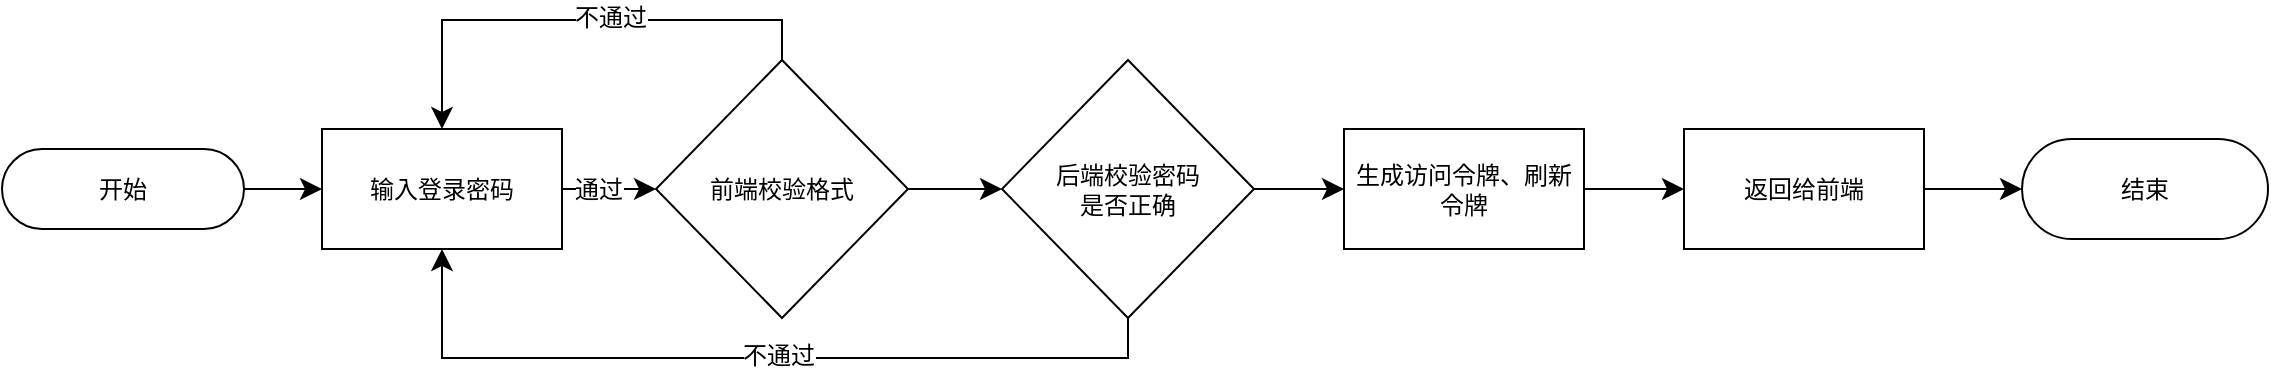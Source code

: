 <mxfile version="26.1.0">
  <diagram name="第 1 页" id="M4KpRr9EKxmZV-fE4hjS">
    <mxGraphModel dx="1014" dy="713" grid="1" gridSize="10" guides="1" tooltips="1" connect="1" arrows="1" fold="1" page="1" pageScale="1" pageWidth="827" pageHeight="1169" math="0" shadow="0">
      <root>
        <mxCell id="0" />
        <mxCell id="1" parent="0" />
        <mxCell id="rJWWysvKdObHL5cOJZoD-1" style="edgeStyle=none;curved=1;rounded=0;orthogonalLoop=1;jettySize=auto;html=1;fontSize=12;startSize=8;endSize=8;" edge="1" parent="1" source="WwEldn8JN8eeW2-9IUpF-1" target="WwEldn8JN8eeW2-9IUpF-2">
          <mxGeometry relative="1" as="geometry" />
        </mxCell>
        <mxCell id="WwEldn8JN8eeW2-9IUpF-1" value="开始" style="rounded=1;whiteSpace=wrap;html=1;arcSize=50;" parent="1" vertex="1">
          <mxGeometry x="60" y="304.5" width="121" height="40" as="geometry" />
        </mxCell>
        <mxCell id="rJWWysvKdObHL5cOJZoD-2" style="edgeStyle=none;curved=1;rounded=0;orthogonalLoop=1;jettySize=auto;html=1;entryX=0;entryY=0.5;entryDx=0;entryDy=0;fontSize=12;startSize=8;endSize=8;" edge="1" parent="1" source="WwEldn8JN8eeW2-9IUpF-2" target="WwEldn8JN8eeW2-9IUpF-6">
          <mxGeometry relative="1" as="geometry" />
        </mxCell>
        <mxCell id="rJWWysvKdObHL5cOJZoD-10" value="通过" style="edgeLabel;html=1;align=center;verticalAlign=middle;resizable=0;points=[];fontSize=12;" vertex="1" connectable="0" parent="rJWWysvKdObHL5cOJZoD-2">
          <mxGeometry x="-0.246" relative="1" as="geometry">
            <mxPoint as="offset" />
          </mxGeometry>
        </mxCell>
        <mxCell id="WwEldn8JN8eeW2-9IUpF-2" value="输入登录密码" style="rounded=0;whiteSpace=wrap;html=1;" parent="1" vertex="1">
          <mxGeometry x="220" y="294.5" width="120" height="60" as="geometry" />
        </mxCell>
        <mxCell id="rJWWysvKdObHL5cOJZoD-3" style="edgeStyle=none;curved=1;rounded=0;orthogonalLoop=1;jettySize=auto;html=1;entryX=0;entryY=0.5;entryDx=0;entryDy=0;fontSize=12;startSize=8;endSize=8;" edge="1" parent="1" source="WwEldn8JN8eeW2-9IUpF-6" target="rJWWysvKdObHL5cOJZoD-16">
          <mxGeometry relative="1" as="geometry">
            <mxPoint x="561" y="324.5" as="targetPoint" />
          </mxGeometry>
        </mxCell>
        <mxCell id="rJWWysvKdObHL5cOJZoD-9" style="edgeStyle=orthogonalEdgeStyle;rounded=0;orthogonalLoop=1;jettySize=auto;html=1;entryX=0.5;entryY=0;entryDx=0;entryDy=0;fontSize=12;startSize=8;endSize=8;exitX=0.5;exitY=0;exitDx=0;exitDy=0;" edge="1" parent="1" source="WwEldn8JN8eeW2-9IUpF-6" target="WwEldn8JN8eeW2-9IUpF-2">
          <mxGeometry relative="1" as="geometry">
            <mxPoint x="407.0" y="294.5" as="sourcePoint" />
            <mxPoint x="300" y="264.5" as="targetPoint" />
          </mxGeometry>
        </mxCell>
        <mxCell id="rJWWysvKdObHL5cOJZoD-11" value="不通过" style="edgeLabel;html=1;align=center;verticalAlign=middle;resizable=0;points=[];fontSize=12;" vertex="1" connectable="0" parent="rJWWysvKdObHL5cOJZoD-9">
          <mxGeometry x="-0.128" y="-1" relative="1" as="geometry">
            <mxPoint as="offset" />
          </mxGeometry>
        </mxCell>
        <mxCell id="WwEldn8JN8eeW2-9IUpF-6" value="前端校验格式" style="rhombus;whiteSpace=wrap;html=1;" parent="1" vertex="1">
          <mxGeometry x="387" y="260" width="126" height="129" as="geometry" />
        </mxCell>
        <mxCell id="rJWWysvKdObHL5cOJZoD-5" style="edgeStyle=none;curved=1;rounded=0;orthogonalLoop=1;jettySize=auto;html=1;entryX=0;entryY=0.5;entryDx=0;entryDy=0;fontSize=12;startSize=8;endSize=8;" edge="1" parent="1" source="WwEldn8JN8eeW2-9IUpF-13" target="WwEldn8JN8eeW2-9IUpF-14">
          <mxGeometry relative="1" as="geometry" />
        </mxCell>
        <mxCell id="WwEldn8JN8eeW2-9IUpF-13" value="生成访问令牌、刷新令牌" style="rounded=0;whiteSpace=wrap;html=1;" parent="1" vertex="1">
          <mxGeometry x="731" y="294.5" width="120" height="60" as="geometry" />
        </mxCell>
        <mxCell id="rJWWysvKdObHL5cOJZoD-6" style="edgeStyle=none;curved=1;rounded=0;orthogonalLoop=1;jettySize=auto;html=1;entryX=0;entryY=0.5;entryDx=0;entryDy=0;fontSize=12;startSize=8;endSize=8;" edge="1" parent="1" source="WwEldn8JN8eeW2-9IUpF-14" target="WwEldn8JN8eeW2-9IUpF-17">
          <mxGeometry relative="1" as="geometry" />
        </mxCell>
        <mxCell id="WwEldn8JN8eeW2-9IUpF-14" value="返回给前端" style="rounded=0;whiteSpace=wrap;html=1;" parent="1" vertex="1">
          <mxGeometry x="901" y="294.5" width="120" height="60" as="geometry" />
        </mxCell>
        <mxCell id="WwEldn8JN8eeW2-9IUpF-17" value="结束" style="rounded=1;whiteSpace=wrap;html=1;arcSize=50;" parent="1" vertex="1">
          <mxGeometry x="1070" y="299.5" width="123" height="50" as="geometry" />
        </mxCell>
        <mxCell id="rJWWysvKdObHL5cOJZoD-17" style="edgeStyle=none;curved=1;rounded=0;orthogonalLoop=1;jettySize=auto;html=1;exitX=1;exitY=0.5;exitDx=0;exitDy=0;fontSize=12;startSize=8;endSize=8;" edge="1" parent="1" source="rJWWysvKdObHL5cOJZoD-16" target="WwEldn8JN8eeW2-9IUpF-13">
          <mxGeometry relative="1" as="geometry" />
        </mxCell>
        <mxCell id="rJWWysvKdObHL5cOJZoD-18" style="edgeStyle=orthogonalEdgeStyle;rounded=0;orthogonalLoop=1;jettySize=auto;html=1;entryX=0.5;entryY=1;entryDx=0;entryDy=0;fontSize=12;startSize=8;endSize=8;exitX=0.5;exitY=1;exitDx=0;exitDy=0;" edge="1" parent="1" source="rJWWysvKdObHL5cOJZoD-16" target="WwEldn8JN8eeW2-9IUpF-2">
          <mxGeometry relative="1" as="geometry" />
        </mxCell>
        <mxCell id="rJWWysvKdObHL5cOJZoD-19" value="不通过" style="edgeLabel;html=1;align=center;verticalAlign=middle;resizable=0;points=[];fontSize=12;" vertex="1" connectable="0" parent="rJWWysvKdObHL5cOJZoD-18">
          <mxGeometry x="-0.067" y="-1" relative="1" as="geometry">
            <mxPoint as="offset" />
          </mxGeometry>
        </mxCell>
        <mxCell id="rJWWysvKdObHL5cOJZoD-16" value="后端校验密码&lt;div&gt;是否正确&lt;/div&gt;" style="rhombus;whiteSpace=wrap;html=1;" vertex="1" parent="1">
          <mxGeometry x="560" y="260" width="126" height="129" as="geometry" />
        </mxCell>
      </root>
    </mxGraphModel>
  </diagram>
</mxfile>
